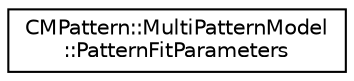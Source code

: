 digraph "Graphical Class Hierarchy"
{
 // INTERACTIVE_SVG=YES
  edge [fontname="Helvetica",fontsize="10",labelfontname="Helvetica",labelfontsize="10"];
  node [fontname="Helvetica",fontsize="10",shape=record];
  rankdir="LR";
  Node1 [label="CMPattern::MultiPatternModel\l::PatternFitParameters",height=0.2,width=0.4,color="black", fillcolor="white", style="filled",URL="$d2/db3/class_c_m_pattern_1_1_multi_pattern_model_1_1_pattern_fit_parameters.html"];
}
